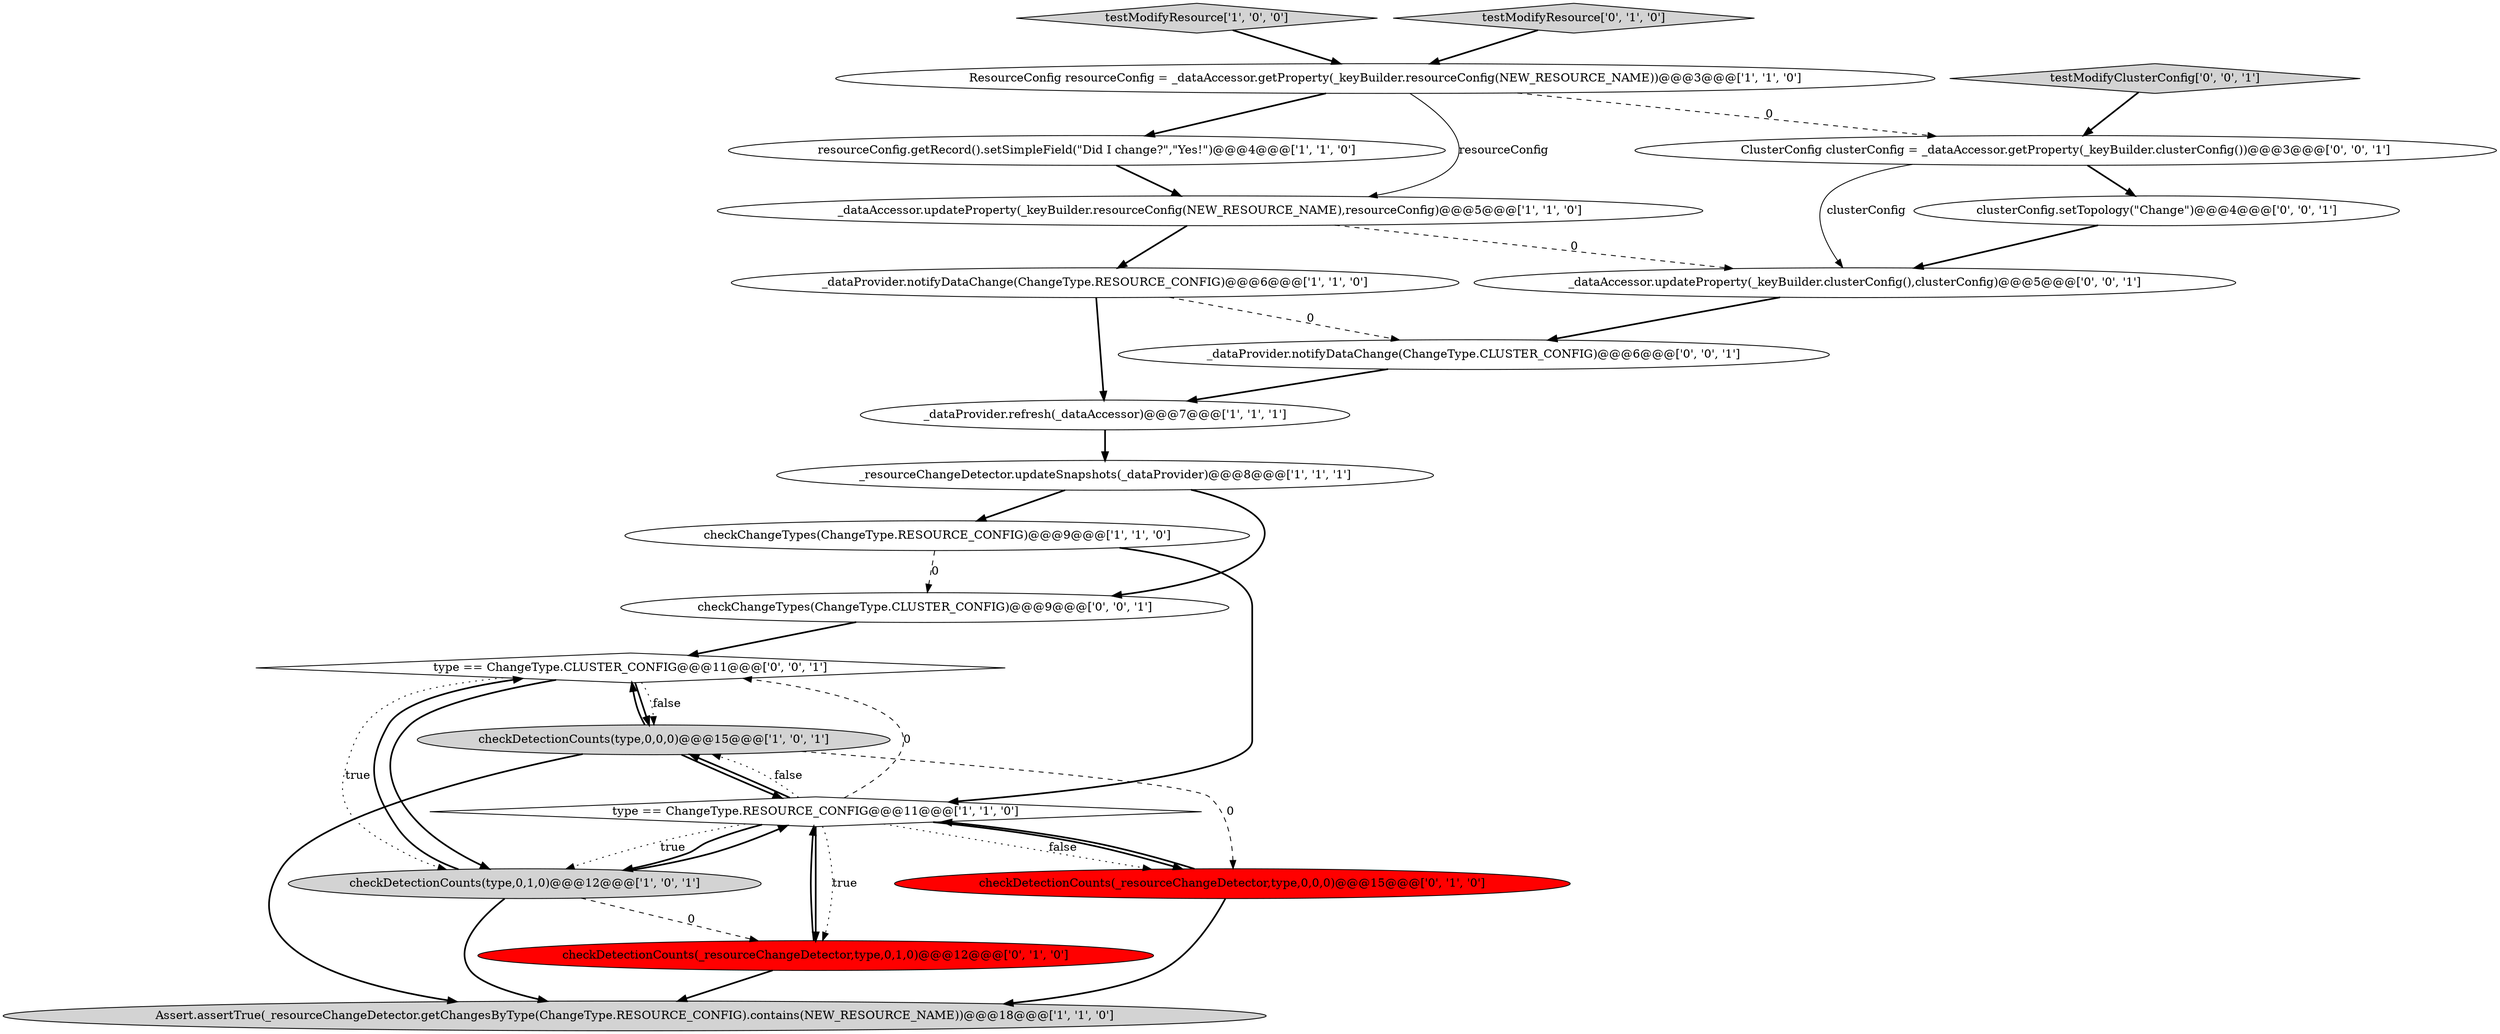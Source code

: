 digraph {
19 [style = filled, label = "checkChangeTypes(ChangeType.CLUSTER_CONFIG)@@@9@@@['0', '0', '1']", fillcolor = white, shape = ellipse image = "AAA0AAABBB3BBB"];
21 [style = filled, label = "testModifyClusterConfig['0', '0', '1']", fillcolor = lightgray, shape = diamond image = "AAA0AAABBB3BBB"];
20 [style = filled, label = "ClusterConfig clusterConfig = _dataAccessor.getProperty(_keyBuilder.clusterConfig())@@@3@@@['0', '0', '1']", fillcolor = white, shape = ellipse image = "AAA0AAABBB3BBB"];
3 [style = filled, label = "_resourceChangeDetector.updateSnapshots(_dataProvider)@@@8@@@['1', '1', '1']", fillcolor = white, shape = ellipse image = "AAA0AAABBB1BBB"];
14 [style = filled, label = "checkDetectionCounts(_resourceChangeDetector,type,0,1,0)@@@12@@@['0', '1', '0']", fillcolor = red, shape = ellipse image = "AAA1AAABBB2BBB"];
17 [style = filled, label = "clusterConfig.setTopology(\"Change\")@@@4@@@['0', '0', '1']", fillcolor = white, shape = ellipse image = "AAA0AAABBB3BBB"];
16 [style = filled, label = "type == ChangeType.CLUSTER_CONFIG@@@11@@@['0', '0', '1']", fillcolor = white, shape = diamond image = "AAA0AAABBB3BBB"];
10 [style = filled, label = "Assert.assertTrue(_resourceChangeDetector.getChangesByType(ChangeType.RESOURCE_CONFIG).contains(NEW_RESOURCE_NAME))@@@18@@@['1', '1', '0']", fillcolor = lightgray, shape = ellipse image = "AAA0AAABBB1BBB"];
15 [style = filled, label = "_dataAccessor.updateProperty(_keyBuilder.clusterConfig(),clusterConfig)@@@5@@@['0', '0', '1']", fillcolor = white, shape = ellipse image = "AAA0AAABBB3BBB"];
8 [style = filled, label = "ResourceConfig resourceConfig = _dataAccessor.getProperty(_keyBuilder.resourceConfig(NEW_RESOURCE_NAME))@@@3@@@['1', '1', '0']", fillcolor = white, shape = ellipse image = "AAA0AAABBB1BBB"];
5 [style = filled, label = "_dataProvider.notifyDataChange(ChangeType.RESOURCE_CONFIG)@@@6@@@['1', '1', '0']", fillcolor = white, shape = ellipse image = "AAA0AAABBB1BBB"];
12 [style = filled, label = "checkDetectionCounts(_resourceChangeDetector,type,0,0,0)@@@15@@@['0', '1', '0']", fillcolor = red, shape = ellipse image = "AAA1AAABBB2BBB"];
6 [style = filled, label = "_dataAccessor.updateProperty(_keyBuilder.resourceConfig(NEW_RESOURCE_NAME),resourceConfig)@@@5@@@['1', '1', '0']", fillcolor = white, shape = ellipse image = "AAA0AAABBB1BBB"];
11 [style = filled, label = "testModifyResource['1', '0', '0']", fillcolor = lightgray, shape = diamond image = "AAA0AAABBB1BBB"];
7 [style = filled, label = "checkChangeTypes(ChangeType.RESOURCE_CONFIG)@@@9@@@['1', '1', '0']", fillcolor = white, shape = ellipse image = "AAA0AAABBB1BBB"];
13 [style = filled, label = "testModifyResource['0', '1', '0']", fillcolor = lightgray, shape = diamond image = "AAA0AAABBB2BBB"];
0 [style = filled, label = "resourceConfig.getRecord().setSimpleField(\"Did I change?\",\"Yes!\")@@@4@@@['1', '1', '0']", fillcolor = white, shape = ellipse image = "AAA0AAABBB1BBB"];
18 [style = filled, label = "_dataProvider.notifyDataChange(ChangeType.CLUSTER_CONFIG)@@@6@@@['0', '0', '1']", fillcolor = white, shape = ellipse image = "AAA0AAABBB3BBB"];
2 [style = filled, label = "checkDetectionCounts(type,0,0,0)@@@15@@@['1', '0', '1']", fillcolor = lightgray, shape = ellipse image = "AAA0AAABBB1BBB"];
4 [style = filled, label = "type == ChangeType.RESOURCE_CONFIG@@@11@@@['1', '1', '0']", fillcolor = white, shape = diamond image = "AAA0AAABBB1BBB"];
1 [style = filled, label = "checkDetectionCounts(type,0,1,0)@@@12@@@['1', '0', '1']", fillcolor = lightgray, shape = ellipse image = "AAA0AAABBB1BBB"];
9 [style = filled, label = "_dataProvider.refresh(_dataAccessor)@@@7@@@['1', '1', '1']", fillcolor = white, shape = ellipse image = "AAA0AAABBB1BBB"];
1->4 [style = bold, label=""];
4->14 [style = bold, label=""];
20->17 [style = bold, label=""];
4->16 [style = dashed, label="0"];
5->9 [style = bold, label=""];
1->14 [style = dashed, label="0"];
4->1 [style = dotted, label="true"];
0->6 [style = bold, label=""];
20->15 [style = solid, label="clusterConfig"];
8->20 [style = dashed, label="0"];
14->10 [style = bold, label=""];
4->2 [style = bold, label=""];
7->4 [style = bold, label=""];
16->2 [style = bold, label=""];
4->14 [style = dotted, label="true"];
2->10 [style = bold, label=""];
5->18 [style = dashed, label="0"];
2->4 [style = bold, label=""];
15->18 [style = bold, label=""];
16->2 [style = dotted, label="false"];
19->16 [style = bold, label=""];
8->6 [style = solid, label="resourceConfig"];
8->0 [style = bold, label=""];
2->12 [style = dashed, label="0"];
6->5 [style = bold, label=""];
12->10 [style = bold, label=""];
4->2 [style = dotted, label="false"];
21->20 [style = bold, label=""];
12->4 [style = bold, label=""];
3->7 [style = bold, label=""];
3->19 [style = bold, label=""];
16->1 [style = bold, label=""];
1->16 [style = bold, label=""];
16->1 [style = dotted, label="true"];
6->15 [style = dashed, label="0"];
7->19 [style = dashed, label="0"];
4->12 [style = dotted, label="false"];
17->15 [style = bold, label=""];
18->9 [style = bold, label=""];
4->12 [style = bold, label=""];
9->3 [style = bold, label=""];
11->8 [style = bold, label=""];
4->1 [style = bold, label=""];
13->8 [style = bold, label=""];
1->10 [style = bold, label=""];
14->4 [style = bold, label=""];
2->16 [style = bold, label=""];
}
